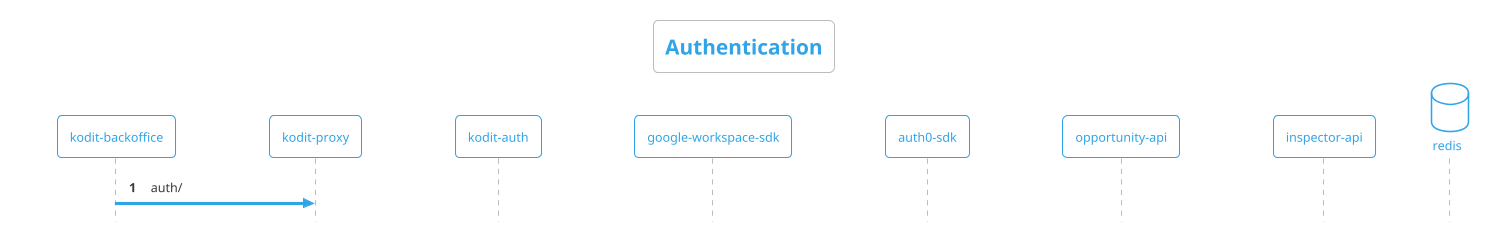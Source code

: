 @startuml fotocasa_lead_integration
!theme cerulean-outline
 
participant "kodit-backoffice" as backoffice
participant "kodit-proxy" as proxy
participant "kodit-auth" as auth
participant "google-workspace-sdk" as workspace
participant "auth0-sdk" as auth0
participant "opportunity-api" as opportunity
participant "inspector-api" as inspector
database "redis" as redis
 
autonumber
autoactivate off
 
skinparam style strictuml
skinparam responseMessageBelowArrow true
skinparam maxMessageSize 250
skinparam backgroundColor white
skinparam DefaultFontName SansSerif
 
title Authentication

backoffice -> proxy: auth/

@enduml